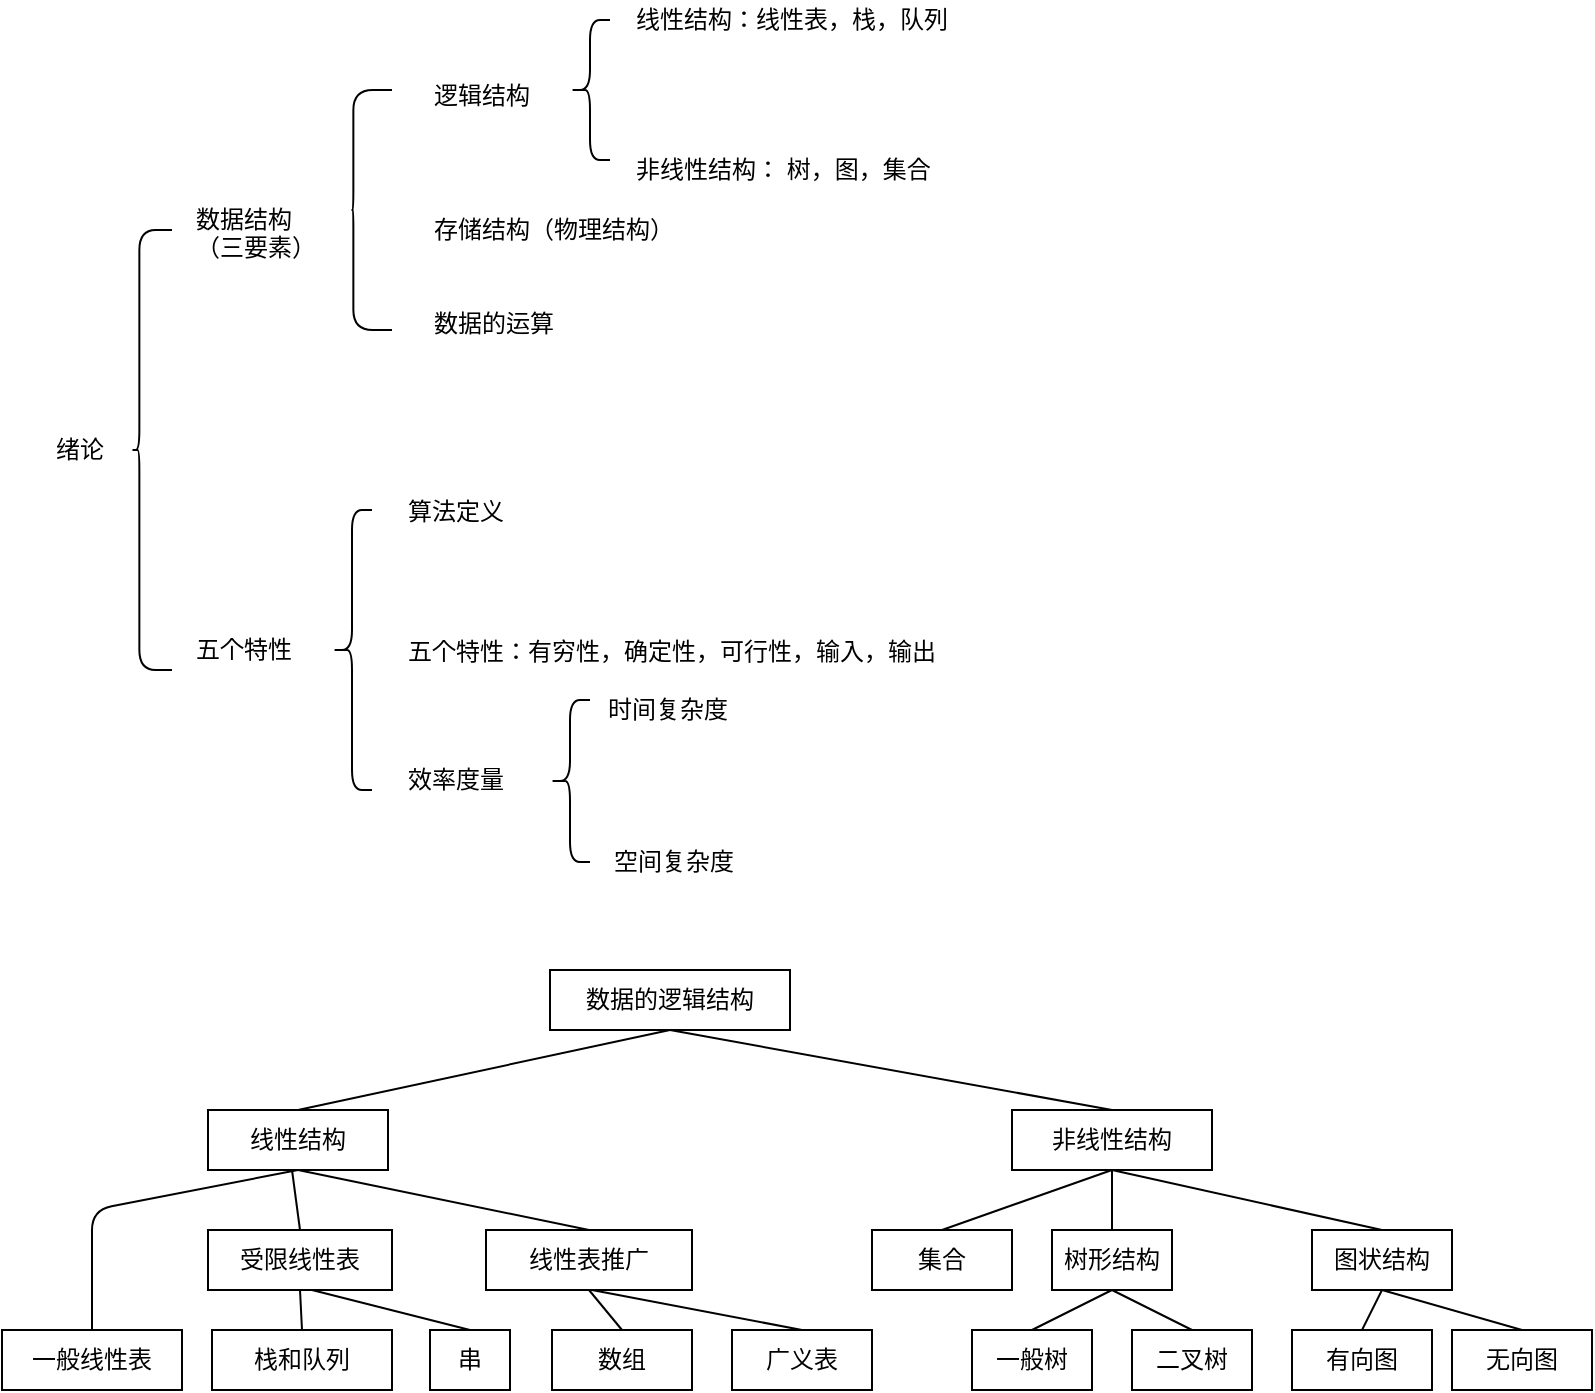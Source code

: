 <mxGraphModel grid="1" gridSize="10" guides="1" tooltips="1" connect="1" arrows="1" fold="1" page="1" pageScale="1" pageWidth="827" pageHeight="1169" background="#ffffff"><root><mxCell id="0"/><mxCell id="1" parent="0"/><mxCell id="2" value="" style="shape=curlyBracket;whiteSpace=wrap;html=1;rounded=1;size=0.184;" parent="1" vertex="1"><mxGeometry x="80" y="170" width="20" height="220" as="geometry"/></mxCell><mxCell id="4" value="绪论&lt;div&gt;&lt;br&gt;&lt;/div&gt;" style="text;html=1;resizable=0;points=[];autosize=1;align=left;verticalAlign=top;spacingTop=-4;" parent="1" vertex="1"><mxGeometry x="40" y="270" width="40" height="30" as="geometry"/></mxCell><mxCell id="6" value="数据结构&lt;div&gt;（三要素）&lt;/div&gt;" style="text;html=1;resizable=0;points=[];autosize=1;align=left;verticalAlign=top;spacingTop=-4;" parent="1" vertex="1"><mxGeometry x="110" y="155" width="80" height="30" as="geometry"/></mxCell><mxCell id="7" value="五个特性&lt;div&gt;&lt;br&gt;&lt;/div&gt;&lt;div&gt;&lt;br&gt;&lt;/div&gt;" style="text;html=1;resizable=0;points=[];autosize=1;align=left;verticalAlign=top;spacingTop=-4;" parent="1" vertex="1"><mxGeometry x="110" y="370" width="60" height="40" as="geometry"/></mxCell><mxCell id="8" value="" style="shape=curlyBracket;whiteSpace=wrap;html=1;rounded=1;size=0.034;" parent="1" vertex="1"><mxGeometry x="190" y="100" width="20" height="120" as="geometry"/></mxCell><mxCell id="11" value="逻辑结构" style="text;html=1;resizable=0;points=[];autosize=1;align=left;verticalAlign=top;spacingTop=-4;" parent="1" vertex="1"><mxGeometry x="229" y="93" width="60" height="20" as="geometry"/></mxCell><mxCell id="12" value="存储结构（物理结构）" style="text;html=1;resizable=0;points=[];autosize=1;align=left;verticalAlign=top;spacingTop=-4;" parent="1" vertex="1"><mxGeometry x="229" y="160" width="140" height="20" as="geometry"/></mxCell><mxCell id="13" value="数据的运算&lt;div&gt;&lt;br&gt;&lt;/div&gt;" style="text;html=1;resizable=0;points=[];autosize=1;align=left;verticalAlign=top;spacingTop=-4;" parent="1" vertex="1"><mxGeometry x="229" y="207" width="80" height="30" as="geometry"/></mxCell><mxCell id="14" value="" style="shape=curlyBracket;whiteSpace=wrap;html=1;rounded=1;" parent="1" vertex="1"><mxGeometry x="299" y="65" width="20" height="70" as="geometry"/></mxCell><mxCell id="15" value="线性结构：线性表，栈，队列&amp;nbsp;" style="text;html=1;resizable=0;points=[];autosize=1;align=left;verticalAlign=top;spacingTop=-4;" parent="1" vertex="1"><mxGeometry x="330" y="55" width="170" height="20" as="geometry"/></mxCell><mxCell id="16" value="非线性结构： 树，图，集合" style="text;html=1;resizable=0;points=[];autosize=1;align=left;verticalAlign=top;spacingTop=-4;" parent="1" vertex="1"><mxGeometry x="330" y="130" width="160" height="20" as="geometry"/></mxCell><mxCell id="17" value="" style="shape=curlyBracket;whiteSpace=wrap;html=1;rounded=1;" parent="1" vertex="1"><mxGeometry x="180" y="310" width="20" height="140" as="geometry"/></mxCell><mxCell id="18" value="算法定义" style="text;html=1;resizable=0;points=[];autosize=1;align=left;verticalAlign=top;spacingTop=-4;" parent="1" vertex="1"><mxGeometry x="216" y="301" width="60" height="20" as="geometry"/></mxCell><mxCell id="19" value="五个特性：有穷性，确定性，可行性，输入，输出" style="text;html=1;resizable=0;points=[];autosize=1;align=left;verticalAlign=top;spacingTop=-4;" parent="1" vertex="1"><mxGeometry x="216" y="371" width="280" height="20" as="geometry"/></mxCell><mxCell id="20" value="效率度量" style="text;html=1;resizable=0;points=[];autosize=1;align=left;verticalAlign=top;spacingTop=-4;" parent="1" vertex="1"><mxGeometry x="216" y="435" width="60" height="20" as="geometry"/></mxCell><mxCell id="21" value="" style="shape=curlyBracket;whiteSpace=wrap;html=1;rounded=1;" parent="1" vertex="1"><mxGeometry x="289" y="405" width="20" height="81" as="geometry"/></mxCell><mxCell id="22" value="时间复杂度" style="text;html=1;resizable=0;points=[];autosize=1;align=left;verticalAlign=top;spacingTop=-4;" parent="1" vertex="1"><mxGeometry x="316" y="400" width="80" height="20" as="geometry"/></mxCell><mxCell id="23" value="空间复杂度" style="text;html=1;resizable=0;points=[];autosize=1;align=left;verticalAlign=top;spacingTop=-4;" parent="1" vertex="1"><mxGeometry x="319" y="476" width="80" height="20" as="geometry"/></mxCell><mxCell id="24" value="数据的逻辑结构" style="rounded=0;whiteSpace=wrap;html=1;" parent="1" vertex="1"><mxGeometry x="289" y="540" width="120" height="30" as="geometry"/></mxCell><mxCell id="25" value="线性结构" style="rounded=0;whiteSpace=wrap;html=1;" parent="1" vertex="1"><mxGeometry x="118" y="610" width="90" height="30" as="geometry"/></mxCell><mxCell id="26" value="非线性结构" style="rounded=0;whiteSpace=wrap;html=1;" parent="1" vertex="1"><mxGeometry x="520" y="610" width="100" height="30" as="geometry"/></mxCell><mxCell id="27" value="一般线性表" style="rounded=0;whiteSpace=wrap;html=1;" parent="1" vertex="1"><mxGeometry x="15" y="720" width="90" height="30" as="geometry"/></mxCell><mxCell id="28" value="受限线性表" style="rounded=0;whiteSpace=wrap;html=1;" parent="1" vertex="1"><mxGeometry x="118" y="670" width="92" height="30" as="geometry"/></mxCell><mxCell id="29" value="线性表推广" style="rounded=0;whiteSpace=wrap;html=1;" parent="1" vertex="1"><mxGeometry x="257" y="670" width="103" height="30" as="geometry"/></mxCell><mxCell id="30" value="栈和队列" style="rounded=0;whiteSpace=wrap;html=1;" parent="1" vertex="1"><mxGeometry x="120" y="720" width="90" height="30" as="geometry"/></mxCell><mxCell id="31" value="串" style="rounded=0;whiteSpace=wrap;html=1;" parent="1" vertex="1"><mxGeometry x="229" y="720" width="40" height="30" as="geometry"/></mxCell><mxCell id="32" value="数组" style="rounded=0;whiteSpace=wrap;html=1;" parent="1" vertex="1"><mxGeometry x="290" y="720" width="70" height="30" as="geometry"/></mxCell><mxCell id="33" value="广义表" style="rounded=0;whiteSpace=wrap;html=1;" parent="1" vertex="1"><mxGeometry x="380" y="720" width="70" height="30" as="geometry"/></mxCell><mxCell id="34" value="集合" style="rounded=0;whiteSpace=wrap;html=1;" parent="1" vertex="1"><mxGeometry x="450" y="670" width="70" height="30" as="geometry"/></mxCell><mxCell id="35" value="树形结构" style="rounded=0;whiteSpace=wrap;html=1;" parent="1" vertex="1"><mxGeometry x="540" y="670" width="60" height="30" as="geometry"/></mxCell><mxCell id="36" value="一般树" style="rounded=0;whiteSpace=wrap;html=1;" parent="1" vertex="1"><mxGeometry x="500" y="720" width="60" height="30" as="geometry"/></mxCell><mxCell id="37" value="二叉树" style="rounded=0;whiteSpace=wrap;html=1;" parent="1" vertex="1"><mxGeometry x="580" y="720" width="60" height="30" as="geometry"/></mxCell><mxCell id="38" value="图状结构" style="rounded=0;whiteSpace=wrap;html=1;" parent="1" vertex="1"><mxGeometry x="670" y="670" width="70" height="30" as="geometry"/></mxCell><mxCell id="39" value="有向图" style="rounded=0;whiteSpace=wrap;html=1;" parent="1" vertex="1"><mxGeometry x="660" y="720" width="70" height="30" as="geometry"/></mxCell><mxCell id="40" value="无向图" style="rounded=0;whiteSpace=wrap;html=1;" parent="1" vertex="1"><mxGeometry x="740" y="720" width="70" height="30" as="geometry"/></mxCell><mxCell id="41" value="" style="endArrow=none;html=1;entryX=0.5;entryY=1;exitX=0.5;exitY=0;" parent="1" source="25" target="24" edge="1"><mxGeometry width="50" height="50" relative="1" as="geometry"><mxPoint x="20" y="820" as="sourcePoint"/><mxPoint x="70" y="770" as="targetPoint"/></mxGeometry></mxCell><mxCell id="42" value="" style="endArrow=none;html=1;entryX=0.5;entryY=1;exitX=0.5;exitY=0;" parent="1" source="26" target="24" edge="1"><mxGeometry width="50" height="50" relative="1" as="geometry"><mxPoint x="20" y="820" as="sourcePoint"/><mxPoint x="70" y="770" as="targetPoint"/></mxGeometry></mxCell><mxCell id="43" value="" style="endArrow=none;html=1;entryX=0.5;entryY=1;exitX=0.5;exitY=0;" parent="1" source="27" target="25" edge="1"><mxGeometry width="50" height="50" relative="1" as="geometry"><mxPoint x="20" y="820" as="sourcePoint"/><mxPoint x="70" y="770" as="targetPoint"/><Array as="points"><mxPoint x="60" y="660"/></Array></mxGeometry></mxCell><mxCell id="44" value="" style="endArrow=none;html=1;exitX=0.5;exitY=0;" parent="1" source="28" edge="1"><mxGeometry width="50" height="50" relative="1" as="geometry"><mxPoint x="20" y="820" as="sourcePoint"/><mxPoint x="160" y="640" as="targetPoint"/></mxGeometry></mxCell><mxCell id="45" value="" style="endArrow=none;html=1;entryX=0.5;entryY=1;exitX=0.5;exitY=0;" parent="1" source="29" target="25" edge="1"><mxGeometry width="50" height="50" relative="1" as="geometry"><mxPoint x="20" y="820" as="sourcePoint"/><mxPoint x="70" y="770" as="targetPoint"/></mxGeometry></mxCell><mxCell id="46" value="" style="endArrow=none;html=1;entryX=0.5;entryY=1;exitX=0.5;exitY=0;" parent="1" source="30" target="28" edge="1"><mxGeometry width="50" height="50" relative="1" as="geometry"><mxPoint x="20" y="820" as="sourcePoint"/><mxPoint x="70" y="770" as="targetPoint"/></mxGeometry></mxCell><mxCell id="47" value="" style="endArrow=none;html=1;exitX=0.5;exitY=0;" parent="1" source="31" edge="1"><mxGeometry width="50" height="50" relative="1" as="geometry"><mxPoint x="20" y="820" as="sourcePoint"/><mxPoint x="170" y="700" as="targetPoint"/></mxGeometry></mxCell><mxCell id="48" value="" style="endArrow=none;html=1;entryX=0.5;entryY=1;exitX=0.5;exitY=0;" parent="1" source="32" target="29" edge="1"><mxGeometry width="50" height="50" relative="1" as="geometry"><mxPoint x="20" y="820" as="sourcePoint"/><mxPoint x="70" y="770" as="targetPoint"/></mxGeometry></mxCell><mxCell id="49" value="" style="endArrow=none;html=1;exitX=0.5;exitY=0;" parent="1" source="33" edge="1"><mxGeometry width="50" height="50" relative="1" as="geometry"><mxPoint x="20" y="820" as="sourcePoint"/><mxPoint x="310" y="700" as="targetPoint"/></mxGeometry></mxCell><mxCell id="50" value="" style="endArrow=none;html=1;entryX=0.5;entryY=1;exitX=0.5;exitY=0;" parent="1" source="34" target="26" edge="1"><mxGeometry width="50" height="50" relative="1" as="geometry"><mxPoint x="170" y="820" as="sourcePoint"/><mxPoint x="220" y="770" as="targetPoint"/></mxGeometry></mxCell><mxCell id="51" value="" style="endArrow=none;html=1;entryX=0.5;entryY=1;exitX=0.5;exitY=0;" parent="1" source="35" target="26" edge="1"><mxGeometry width="50" height="50" relative="1" as="geometry"><mxPoint x="170" y="820" as="sourcePoint"/><mxPoint x="220" y="770" as="targetPoint"/></mxGeometry></mxCell><mxCell id="52" value="" style="endArrow=none;html=1;entryX=0.5;entryY=1;exitX=0.5;exitY=0;" parent="1" source="38" target="26" edge="1"><mxGeometry width="50" height="50" relative="1" as="geometry"><mxPoint x="170" y="820" as="sourcePoint"/><mxPoint x="220" y="770" as="targetPoint"/></mxGeometry></mxCell><mxCell id="53" value="" style="endArrow=none;html=1;entryX=0.5;entryY=1;exitX=0.5;exitY=0;" parent="1" source="36" target="35" edge="1"><mxGeometry width="50" height="50" relative="1" as="geometry"><mxPoint x="170" y="820" as="sourcePoint"/><mxPoint x="220" y="770" as="targetPoint"/></mxGeometry></mxCell><mxCell id="54" value="" style="endArrow=none;html=1;exitX=0.5;exitY=0;" parent="1" source="37" edge="1"><mxGeometry width="50" height="50" relative="1" as="geometry"><mxPoint x="170" y="820" as="sourcePoint"/><mxPoint x="570" y="700" as="targetPoint"/></mxGeometry></mxCell><mxCell id="55" value="" style="endArrow=none;html=1;entryX=0.5;entryY=1;exitX=0.5;exitY=0;" parent="1" source="39" target="38" edge="1"><mxGeometry width="50" height="50" relative="1" as="geometry"><mxPoint x="170" y="820" as="sourcePoint"/><mxPoint x="220" y="770" as="targetPoint"/></mxGeometry></mxCell><mxCell id="56" value="" style="endArrow=none;html=1;entryX=0.5;entryY=1;exitX=0.5;exitY=0;" parent="1" source="40" target="38" edge="1"><mxGeometry width="50" height="50" relative="1" as="geometry"><mxPoint x="170" y="820" as="sourcePoint"/><mxPoint x="220" y="770" as="targetPoint"/></mxGeometry></mxCell></root></mxGraphModel>